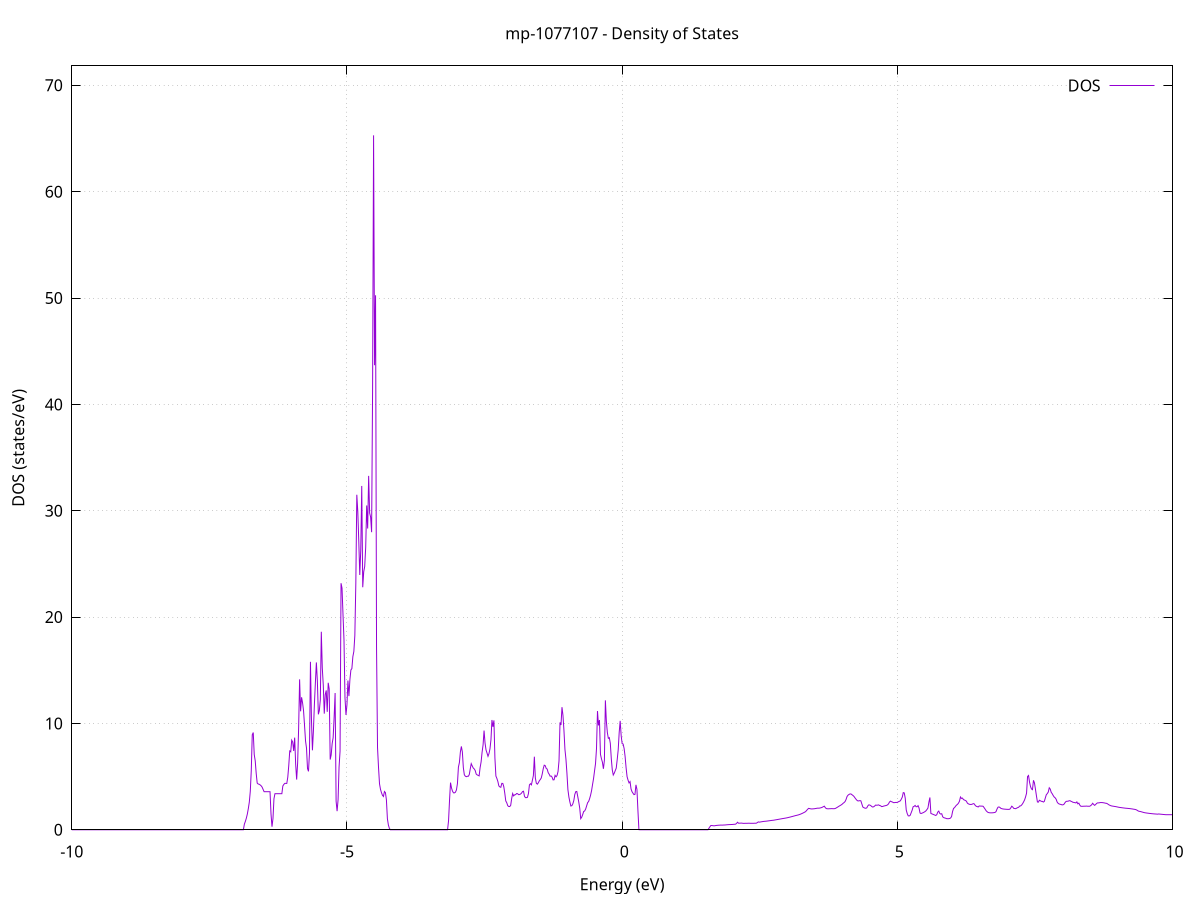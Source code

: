 set title 'mp-1077107 - Density of States'
set xlabel 'Energy (eV)'
set ylabel 'DOS (states/eV)'
set grid
set xrange [-10:10]
set yrange [0:71.830]
set xzeroaxis lt -1
set terminal png size 800,600
set output 'mp-1077107_dos_gnuplot.png'
plot '-' using 1:2 with lines title 'DOS'
-18.621400 0.000000
-18.603500 0.000000
-18.585600 0.000000
-18.567600 0.000000
-18.549700 0.000000
-18.531800 0.000000
-18.513900 0.000000
-18.495900 0.000000
-18.478000 0.000000
-18.460100 0.000000
-18.442200 0.000000
-18.424300 0.000000
-18.406300 0.000000
-18.388400 0.000000
-18.370500 0.000000
-18.352600 0.000000
-18.334600 0.000000
-18.316700 0.000000
-18.298800 0.000000
-18.280900 0.000000
-18.263000 0.000000
-18.245000 0.000000
-18.227100 0.000000
-18.209200 0.000000
-18.191300 0.000000
-18.173300 0.000000
-18.155400 0.000000
-18.137500 0.000000
-18.119600 0.000000
-18.101600 0.000000
-18.083700 0.000000
-18.065800 0.000000
-18.047900 0.000000
-18.030000 0.000000
-18.012000 0.000000
-17.994100 0.000000
-17.976200 0.000000
-17.958300 0.000000
-17.940300 0.000000
-17.922400 0.000000
-17.904500 0.000000
-17.886600 0.000000
-17.868700 0.000000
-17.850700 0.000000
-17.832800 0.000000
-17.814900 0.000000
-17.797000 0.000000
-17.779000 0.000000
-17.761100 0.000000
-17.743200 0.000000
-17.725300 0.000000
-17.707400 0.000000
-17.689400 0.000000
-17.671500 0.000000
-17.653600 0.000000
-17.635700 0.000000
-17.617700 0.000000
-17.599800 0.000000
-17.581900 0.000000
-17.564000 0.000000
-17.546100 0.000000
-17.528100 0.000000
-17.510200 0.000000
-17.492300 0.000000
-17.474400 0.000000
-17.456400 0.000000
-17.438500 0.000000
-17.420600 0.000000
-17.402700 0.000000
-17.384700 0.000000
-17.366800 0.000000
-17.348900 0.000000
-17.331000 0.000000
-17.313100 0.000000
-17.295100 0.000000
-17.277200 0.000000
-17.259300 0.000000
-17.241400 0.000000
-17.223400 0.000000
-17.205500 0.000000
-17.187600 0.000000
-17.169700 0.000000
-17.151800 0.000000
-17.133800 0.000000
-17.115900 0.000000
-17.098000 0.000000
-17.080100 0.000000
-17.062100 0.000000
-17.044200 0.000000
-17.026300 0.000000
-17.008400 0.000000
-16.990500 0.017900
-16.972500 1.040600
-16.954600 1.479300
-16.936700 1.996900
-16.918800 2.453700
-16.900800 2.913100
-16.882900 3.426600
-16.865000 4.027600
-16.847100 5.161300
-16.829100 5.847000
-16.811200 6.724800
-16.793300 8.116500
-16.775400 10.718300
-16.757500 13.734300
-16.739500 13.944000
-16.721600 10.520700
-16.703700 9.261000
-16.685800 8.918700
-16.667800 6.844300
-16.649900 5.271800
-16.632000 3.969400
-16.614100 5.339500
-16.596200 8.704400
-16.578200 6.609900
-16.560300 6.577000
-16.542400 6.527200
-16.524500 6.442800
-16.506500 6.295400
-16.488600 6.329100
-16.470700 6.439900
-16.452800 6.662900
-16.434900 7.291600
-16.416900 7.748800
-16.399000 7.462600
-16.381100 5.577400
-16.363200 2.622000
-16.345200 3.096500
-16.327300 7.919500
-16.309400 9.286500
-16.291500 9.649200
-16.273600 10.266400
-16.255600 10.268400
-16.237700 10.271900
-16.219800 19.183500
-16.201900 39.863800
-16.183900 0.000000
-16.166000 0.000000
-16.148100 0.000000
-16.130200 0.000000
-16.112200 0.000000
-16.094300 0.000000
-16.076400 0.000000
-16.058500 0.000000
-16.040600 0.000000
-16.022600 0.000000
-16.004700 0.000000
-15.986800 0.000000
-15.968900 0.000000
-15.950900 0.000000
-15.933000 0.000000
-15.915100 0.000000
-15.897200 0.000000
-15.879300 0.000000
-15.861300 0.000000
-15.843400 0.000000
-15.825500 0.000000
-15.807600 0.000000
-15.789600 0.000000
-15.771700 0.000000
-15.753800 0.000000
-15.735900 0.000000
-15.718000 0.000000
-15.700000 0.000000
-15.682100 0.000000
-15.664200 0.000000
-15.646300 0.000000
-15.628300 0.000000
-15.610400 0.000000
-15.592500 0.000000
-15.574600 0.000000
-15.556700 0.000000
-15.538700 0.000000
-15.520800 0.000000
-15.502900 0.000000
-15.485000 0.000000
-15.467000 0.000000
-15.449100 0.000000
-15.431200 0.000000
-15.413300 0.000000
-15.395300 0.000000
-15.377400 0.000000
-15.359500 0.000000
-15.341600 0.000000
-15.323700 0.000000
-15.305700 0.000000
-15.287800 0.000000
-15.269900 0.000000
-15.252000 0.000000
-15.234000 0.000000
-15.216100 0.000000
-15.198200 0.000000
-15.180300 0.000000
-15.162400 0.000000
-15.144400 0.000000
-15.126500 0.000000
-15.108600 0.000000
-15.090700 0.000000
-15.072700 0.000000
-15.054800 0.000000
-15.036900 0.000000
-15.019000 0.000000
-15.001100 0.000000
-14.983100 0.000000
-14.965200 0.000000
-14.947300 0.000000
-14.929400 0.000000
-14.911400 0.000000
-14.893500 0.000000
-14.875600 0.000000
-14.857700 0.000000
-14.839800 0.000000
-14.821800 0.000000
-14.803900 0.000000
-14.786000 0.000000
-14.768100 0.000000
-14.750100 0.000000
-14.732200 0.000000
-14.714300 0.000000
-14.696400 0.000000
-14.678400 0.000000
-14.660500 0.000000
-14.642600 0.000000
-14.624700 0.000000
-14.606800 0.000000
-14.588800 0.000000
-14.570900 0.000000
-14.553000 0.000000
-14.535100 0.000000
-14.517100 0.000000
-14.499200 0.000000
-14.481300 0.000000
-14.463400 0.000000
-14.445500 0.000000
-14.427500 0.000000
-14.409600 0.000000
-14.391700 0.000000
-14.373800 0.000000
-14.355800 0.000000
-14.337900 0.000000
-14.320000 0.000000
-14.302100 0.000000
-14.284200 0.000000
-14.266200 0.000000
-14.248300 0.000000
-14.230400 0.000000
-14.212500 0.000000
-14.194500 0.000000
-14.176600 0.000000
-14.158700 0.000000
-14.140800 0.000000
-14.122900 0.000000
-14.104900 0.000000
-14.087000 0.000000
-14.069100 0.000000
-14.051200 0.000000
-14.033200 0.000000
-14.015300 0.000000
-13.997400 0.000000
-13.979500 0.000000
-13.961500 0.000000
-13.943600 0.000000
-13.925700 0.000000
-13.907800 0.000000
-13.889900 0.000000
-13.871900 0.000000
-13.854000 0.000000
-13.836100 0.000000
-13.818200 0.000000
-13.800200 0.000000
-13.782300 0.000000
-13.764400 0.000000
-13.746500 0.000000
-13.728600 0.000000
-13.710600 0.000000
-13.692700 0.000000
-13.674800 0.000000
-13.656900 0.000000
-13.638900 0.000000
-13.621000 0.000000
-13.603100 0.000000
-13.585200 0.000000
-13.567300 0.000000
-13.549300 0.000000
-13.531400 0.000000
-13.513500 0.000000
-13.495600 0.000000
-13.477600 0.000000
-13.459700 0.000000
-13.441800 0.000000
-13.423900 0.000000
-13.405900 0.000000
-13.388000 0.000000
-13.370100 0.000000
-13.352200 0.000000
-13.334300 0.000000
-13.316300 0.000000
-13.298400 0.000000
-13.280500 0.000000
-13.262600 0.000000
-13.244600 0.000000
-13.226700 0.000000
-13.208800 0.000000
-13.190900 0.000000
-13.173000 0.000000
-13.155000 0.000000
-13.137100 0.000000
-13.119200 0.000000
-13.101300 0.000000
-13.083300 0.000000
-13.065400 0.000000
-13.047500 0.000000
-13.029600 0.000000
-13.011700 0.000000
-12.993700 0.000000
-12.975800 0.000000
-12.957900 0.000000
-12.940000 0.000000
-12.922000 0.000000
-12.904100 0.000000
-12.886200 0.000000
-12.868300 0.000000
-12.850400 0.000000
-12.832400 0.000000
-12.814500 0.000000
-12.796600 0.000000
-12.778700 0.000000
-12.760700 0.000000
-12.742800 0.000000
-12.724900 0.000000
-12.707000 0.000000
-12.689000 0.000000
-12.671100 0.000000
-12.653200 0.000000
-12.635300 0.000000
-12.617400 0.000000
-12.599400 0.000000
-12.581500 0.000000
-12.563600 0.000000
-12.545700 0.000000
-12.527700 0.000000
-12.509800 0.000000
-12.491900 0.000000
-12.474000 0.000000
-12.456100 0.000000
-12.438100 0.000000
-12.420200 0.000000
-12.402300 0.000000
-12.384400 0.000000
-12.366400 0.000000
-12.348500 0.000000
-12.330600 0.000000
-12.312700 0.000000
-12.294800 0.000000
-12.276800 0.000000
-12.258900 0.000000
-12.241000 0.000000
-12.223100 0.000000
-12.205100 0.000000
-12.187200 0.000000
-12.169300 0.000000
-12.151400 0.000000
-12.133500 0.000000
-12.115500 0.000000
-12.097600 0.000000
-12.079700 0.000000
-12.061800 0.000000
-12.043800 0.000000
-12.025900 0.000000
-12.008000 0.000000
-11.990100 0.000000
-11.972100 0.000000
-11.954200 0.000000
-11.936300 0.000000
-11.918400 0.000000
-11.900500 0.000000
-11.882500 0.000000
-11.864600 0.000000
-11.846700 0.000000
-11.828800 0.000000
-11.810800 0.000000
-11.792900 0.000000
-11.775000 0.000000
-11.757100 0.000000
-11.739200 0.000000
-11.721200 0.000000
-11.703300 0.000000
-11.685400 0.000000
-11.667500 0.000000
-11.649500 0.000000
-11.631600 0.000000
-11.613700 0.000000
-11.595800 0.000000
-11.577900 0.000000
-11.559900 0.000000
-11.542000 0.000000
-11.524100 0.000000
-11.506200 0.000000
-11.488200 0.000000
-11.470300 0.000000
-11.452400 0.000000
-11.434500 0.000000
-11.416600 0.000000
-11.398600 0.000000
-11.380700 0.000000
-11.362800 0.000000
-11.344900 0.000000
-11.326900 0.000000
-11.309000 0.000000
-11.291100 0.000000
-11.273200 0.000000
-11.255200 0.000000
-11.237300 0.000000
-11.219400 0.000000
-11.201500 0.000000
-11.183600 0.000000
-11.165600 0.000000
-11.147700 0.000000
-11.129800 0.000000
-11.111900 0.000000
-11.093900 0.000000
-11.076000 0.000000
-11.058100 0.000000
-11.040200 0.000000
-11.022300 0.000000
-11.004300 0.000000
-10.986400 0.000000
-10.968500 0.000000
-10.950600 0.000000
-10.932600 0.000000
-10.914700 0.000000
-10.896800 0.000000
-10.878900 0.000000
-10.861000 0.000000
-10.843000 0.000000
-10.825100 0.000000
-10.807200 0.000000
-10.789300 0.000000
-10.771300 0.000000
-10.753400 0.000000
-10.735500 0.000000
-10.717600 0.000000
-10.699700 0.000000
-10.681700 0.000000
-10.663800 0.000000
-10.645900 0.000000
-10.628000 0.000000
-10.610000 0.000000
-10.592100 0.000000
-10.574200 0.000000
-10.556300 0.000000
-10.538300 0.000000
-10.520400 0.000000
-10.502500 0.000000
-10.484600 0.000000
-10.466700 0.000000
-10.448700 0.000000
-10.430800 0.000000
-10.412900 0.000000
-10.395000 0.000000
-10.377000 0.000000
-10.359100 0.000000
-10.341200 0.000000
-10.323300 0.000000
-10.305400 0.000000
-10.287400 0.000000
-10.269500 0.000000
-10.251600 0.000000
-10.233700 0.000000
-10.215700 0.000000
-10.197800 0.000000
-10.179900 0.000000
-10.162000 0.000000
-10.144100 0.000000
-10.126100 0.000000
-10.108200 0.000000
-10.090300 0.000000
-10.072400 0.000000
-10.054400 0.000000
-10.036500 0.000000
-10.018600 0.000000
-10.000700 0.000000
-9.982700 0.000000
-9.964800 0.000000
-9.946900 0.000000
-9.929000 0.000000
-9.911100 0.000000
-9.893100 0.000000
-9.875200 0.000000
-9.857300 0.000000
-9.839400 0.000000
-9.821400 0.000000
-9.803500 0.000000
-9.785600 0.000000
-9.767700 0.000000
-9.749800 0.000000
-9.731800 0.000000
-9.713900 0.000000
-9.696000 0.000000
-9.678100 0.000000
-9.660100 0.000000
-9.642200 0.000000
-9.624300 0.000000
-9.606400 0.000000
-9.588500 0.000000
-9.570500 0.000000
-9.552600 0.000000
-9.534700 0.000000
-9.516800 0.000000
-9.498800 0.000000
-9.480900 0.000000
-9.463000 0.000000
-9.445100 0.000000
-9.427200 0.000000
-9.409200 0.000000
-9.391300 0.000000
-9.373400 0.000000
-9.355500 0.000000
-9.337500 0.000000
-9.319600 0.000000
-9.301700 0.000000
-9.283800 0.000000
-9.265800 0.000000
-9.247900 0.000000
-9.230000 0.000000
-9.212100 0.000000
-9.194200 0.000000
-9.176200 0.000000
-9.158300 0.000000
-9.140400 0.000000
-9.122500 0.000000
-9.104500 0.000000
-9.086600 0.000000
-9.068700 0.000000
-9.050800 0.000000
-9.032900 0.000000
-9.014900 0.000000
-8.997000 0.000000
-8.979100 0.000000
-8.961200 0.000000
-8.943200 0.000000
-8.925300 0.000000
-8.907400 0.000000
-8.889500 0.000000
-8.871600 0.000000
-8.853600 0.000000
-8.835700 0.000000
-8.817800 0.000000
-8.799900 0.000000
-8.781900 0.000000
-8.764000 0.000000
-8.746100 0.000000
-8.728200 0.000000
-8.710300 0.000000
-8.692300 0.000000
-8.674400 0.000000
-8.656500 0.000000
-8.638600 0.000000
-8.620600 0.000000
-8.602700 0.000000
-8.584800 0.000000
-8.566900 0.000000
-8.548900 0.000000
-8.531000 0.000000
-8.513100 0.000000
-8.495200 0.000000
-8.477300 0.000000
-8.459300 0.000000
-8.441400 0.000000
-8.423500 0.000000
-8.405600 0.000000
-8.387600 0.000000
-8.369700 0.000000
-8.351800 0.000000
-8.333900 0.000000
-8.316000 0.000000
-8.298000 0.000000
-8.280100 0.000000
-8.262200 0.000000
-8.244300 0.000000
-8.226300 0.000000
-8.208400 0.000000
-8.190500 0.000000
-8.172600 0.000000
-8.154700 0.000000
-8.136700 0.000000
-8.118800 0.000000
-8.100900 0.000000
-8.083000 0.000000
-8.065000 0.000000
-8.047100 0.000000
-8.029200 0.000000
-8.011300 0.000000
-7.993400 0.000000
-7.975400 0.000000
-7.957500 0.000000
-7.939600 0.000000
-7.921700 0.000000
-7.903700 0.000000
-7.885800 0.000000
-7.867900 0.000000
-7.850000 0.000000
-7.832000 0.000000
-7.814100 0.000000
-7.796200 0.000000
-7.778300 0.000000
-7.760400 0.000000
-7.742400 0.000000
-7.724500 0.000000
-7.706600 0.000000
-7.688700 0.000000
-7.670700 0.000000
-7.652800 0.000000
-7.634900 0.000000
-7.617000 0.000000
-7.599100 0.000000
-7.581100 0.000000
-7.563200 0.000000
-7.545300 0.000000
-7.527400 0.000000
-7.509400 0.000000
-7.491500 0.000000
-7.473600 0.000000
-7.455700 0.000000
-7.437800 0.000000
-7.419800 0.000000
-7.401900 0.000000
-7.384000 0.000000
-7.366100 0.000000
-7.348100 0.000000
-7.330200 0.000000
-7.312300 0.000000
-7.294400 0.000000
-7.276500 0.000000
-7.258500 0.000000
-7.240600 0.000000
-7.222700 0.000000
-7.204800 0.000000
-7.186800 0.000000
-7.168900 0.000000
-7.151000 0.000000
-7.133100 0.000000
-7.115100 0.000000
-7.097200 0.000000
-7.079300 0.000000
-7.061400 0.000000
-7.043500 0.000000
-7.025500 0.000000
-7.007600 0.000000
-6.989700 0.000000
-6.971800 0.000000
-6.953800 0.000000
-6.935900 0.000000
-6.918000 0.000000
-6.900100 0.000000
-6.882200 0.000000
-6.864200 0.529200
-6.846300 0.784500
-6.828400 1.091200
-6.810500 1.476300
-6.792500 1.990000
-6.774600 2.597600
-6.756700 3.614900
-6.738800 5.556800
-6.720900 8.934100
-6.702900 9.143700
-6.685000 7.077400
-6.667100 6.485900
-6.649200 5.298900
-6.631200 4.393300
-6.613300 4.303700
-6.595400 4.280800
-6.577500 4.218800
-6.559500 4.134600
-6.541600 4.009100
-6.523700 3.794400
-6.505800 3.580500
-6.487900 3.580600
-6.469900 3.580800
-6.452000 3.581000
-6.434100 3.581300
-6.416200 3.581700
-6.398200 3.582100
-6.380300 1.503500
-6.362400 0.287100
-6.344500 1.051500
-6.326600 2.915800
-6.308600 3.393600
-6.290700 3.393500
-6.272800 3.393600
-6.254900 3.393700
-6.236900 3.393800
-6.219000 3.394000
-6.201100 3.394300
-6.183200 3.394600
-6.165300 4.117500
-6.147300 4.264500
-6.129400 4.362800
-6.111500 4.360900
-6.093600 4.359600
-6.075600 4.935300
-6.057700 6.035300
-6.039800 7.409100
-6.021900 7.334500
-6.004000 8.423400
-5.986000 8.248200
-5.968100 7.413900
-5.950200 8.667500
-5.932300 6.165900
-5.914300 4.720400
-5.896400 6.292600
-5.878500 9.534500
-5.860600 14.145400
-5.842600 11.138300
-5.824700 12.458400
-5.806800 11.933300
-5.788900 11.183500
-5.771000 9.813200
-5.753000 8.360900
-5.735100 7.665300
-5.717200 5.765600
-5.699300 5.493400
-5.681300 7.200300
-5.663400 15.794800
-5.645500 10.422500
-5.627600 7.470500
-5.609700 9.305500
-5.591700 11.809800
-5.573800 13.838200
-5.555900 15.733400
-5.538000 14.004300
-5.520000 10.854600
-5.502100 11.203900
-5.484200 12.229800
-5.466300 18.618800
-5.448400 15.205900
-5.430400 13.603400
-5.412500 10.920100
-5.394600 12.712600
-5.376700 13.103400
-5.358700 11.089000
-5.340800 13.821600
-5.322900 13.244600
-5.305000 6.602200
-5.287100 7.032100
-5.269100 8.106100
-5.251200 8.653000
-5.233300 10.580800
-5.215400 12.859300
-5.197400 2.688400
-5.179500 1.750500
-5.161600 2.821500
-5.143700 5.904300
-5.125700 7.383100
-5.107800 23.183800
-5.089900 22.718000
-5.072000 20.229600
-5.054100 17.850000
-5.036100 12.422100
-5.018200 10.798100
-5.000300 11.739600
-4.982400 14.030300
-4.964400 12.570800
-4.946500 14.125100
-4.928600 15.025600
-4.910700 15.159800
-4.892800 16.281800
-4.874800 16.773600
-4.856900 18.269400
-4.839000 23.167900
-4.821100 31.502900
-4.803100 29.894500
-4.785200 27.104100
-4.767300 23.960000
-4.749400 26.331700
-4.731500 32.333500
-4.713500 22.804900
-4.695600 24.250400
-4.677700 24.763100
-4.659800 26.556800
-4.641800 30.496200
-4.623900 28.327300
-4.606000 33.275500
-4.588100 29.784800
-4.570200 29.403500
-4.552200 27.981600
-4.534300 41.462000
-4.516400 65.300400
-4.498500 43.682100
-4.480500 50.257100
-4.462600 17.129200
-4.444700 7.725900
-4.426800 5.867400
-4.408800 4.325700
-4.390900 3.802000
-4.373000 3.486300
-4.355100 3.239700
-4.337200 3.130700
-4.319200 3.598700
-4.301300 3.496500
-4.283400 2.815700
-4.265500 1.046200
-4.247500 0.449500
-4.229600 0.139600
-4.211700 0.000000
-4.193800 0.000000
-4.175900 0.000000
-4.157900 0.000000
-4.140000 0.000000
-4.122100 0.000000
-4.104200 0.000000
-4.086200 0.000000
-4.068300 0.000000
-4.050400 0.000000
-4.032500 0.000000
-4.014600 0.000000
-3.996600 0.000000
-3.978700 0.000000
-3.960800 0.000000
-3.942900 0.000000
-3.924900 0.000000
-3.907000 0.000000
-3.889100 0.000000
-3.871200 0.000000
-3.853300 0.000000
-3.835300 0.000000
-3.817400 0.000000
-3.799500 0.000000
-3.781600 0.000000
-3.763600 0.000000
-3.745700 0.000000
-3.727800 0.000000
-3.709900 0.000000
-3.691900 0.000000
-3.674000 0.000000
-3.656100 0.000000
-3.638200 0.000000
-3.620300 0.000000
-3.602300 0.000000
-3.584400 0.000000
-3.566500 0.000000
-3.548600 0.000000
-3.530600 0.000000
-3.512700 0.000000
-3.494800 0.000000
-3.476900 0.000000
-3.459000 0.000000
-3.441000 0.000000
-3.423100 0.000000
-3.405200 0.000000
-3.387300 0.000000
-3.369300 0.000000
-3.351400 0.000000
-3.333500 0.000000
-3.315600 0.000000
-3.297700 0.000000
-3.279700 0.000000
-3.261800 0.000000
-3.243900 0.000000
-3.226000 0.000000
-3.208000 0.000000
-3.190100 0.000000
-3.172200 0.000000
-3.154300 0.849800
-3.136300 2.790000
-3.118400 4.434100
-3.100500 3.932500
-3.082600 3.634600
-3.064700 3.474700
-3.046700 3.469600
-3.028800 3.533600
-3.010900 3.749000
-2.993000 4.333200
-2.975000 5.888900
-2.957100 6.319300
-2.939200 7.326000
-2.921300 7.838400
-2.903400 7.315600
-2.885400 5.837200
-2.867500 5.172500
-2.849600 5.040200
-2.831700 4.990800
-2.813700 5.032200
-2.795800 5.030200
-2.777900 5.183100
-2.760000 5.723100
-2.742100 6.214900
-2.724100 6.005300
-2.706200 5.814600
-2.688300 5.724800
-2.670400 5.575500
-2.652400 5.245300
-2.634500 5.159200
-2.616600 5.117500
-2.598700 5.066200
-2.580800 5.843900
-2.562800 6.383000
-2.544900 7.296100
-2.527000 7.973200
-2.509100 9.327200
-2.491100 8.152800
-2.473200 7.504800
-2.455300 7.215600
-2.437400 6.907400
-2.419400 7.163900
-2.401500 7.614600
-2.383600 8.469600
-2.365700 10.322600
-2.347800 9.685600
-2.329800 10.286500
-2.311900 6.756400
-2.294000 5.054000
-2.276100 4.828500
-2.258100 4.540300
-2.240200 4.121600
-2.222300 4.029200
-2.204400 3.994700
-2.186500 4.365200
-2.168500 4.356700
-2.150600 4.050900
-2.132700 3.448300
-2.114800 2.715700
-2.096800 2.542700
-2.078900 2.265300
-2.061000 2.190100
-2.043100 2.182400
-2.025200 2.294600
-2.007200 2.939500
-1.989300 3.409300
-1.971400 3.184700
-1.953500 3.287000
-1.935500 3.302500
-1.917600 3.408000
-1.899700 3.393600
-1.881800 3.301500
-1.863900 3.311200
-1.845900 3.360700
-1.828000 3.448000
-1.810100 3.589000
-1.792200 3.624200
-1.774200 3.140200
-1.756300 3.020000
-1.738400 3.019600
-1.720500 3.053300
-1.702500 3.409400
-1.684600 4.222200
-1.666700 4.332200
-1.648800 4.225300
-1.630900 4.655300
-1.612900 5.095200
-1.595000 6.869400
-1.577100 4.864100
-1.559200 4.380400
-1.541200 4.287600
-1.523300 4.415100
-1.505400 4.598700
-1.487500 4.721700
-1.469600 4.870800
-1.451600 5.253600
-1.433700 5.741800
-1.415800 6.074300
-1.397900 6.030000
-1.379900 5.771900
-1.362000 5.705700
-1.344100 5.372200
-1.326200 5.228100
-1.308300 5.039400
-1.290300 5.055500
-1.272400 4.939800
-1.254500 4.687900
-1.236600 4.703100
-1.218600 5.114900
-1.200700 4.979500
-1.182800 5.106700
-1.164900 5.478700
-1.147000 6.484900
-1.129000 10.094200
-1.111100 9.853800
-1.093200 11.527700
-1.075300 10.764100
-1.057300 9.326400
-1.039400 7.556500
-1.021500 6.656500
-1.003600 5.349700
-0.985600 3.781100
-0.967700 3.082300
-0.949800 2.616800
-0.931900 2.234600
-0.914000 2.265300
-0.896000 2.436600
-0.878100 2.752600
-0.860200 3.322400
-0.842300 3.586300
-0.824300 3.602200
-0.806400 3.119500
-0.788500 2.617900
-0.770600 2.031500
-0.752700 1.043900
-0.734700 1.183300
-0.716800 1.430900
-0.698900 1.718900
-0.681000 1.769500
-0.663000 1.953400
-0.645100 2.249000
-0.627200 2.550400
-0.609300 2.658500
-0.591400 2.920800
-0.573400 3.257300
-0.555500 3.680900
-0.537600 4.258800
-0.519700 4.808000
-0.501700 5.532500
-0.483800 6.217800
-0.465900 7.636900
-0.448000 11.162700
-0.430100 9.813600
-0.412100 10.319500
-0.394200 7.094500
-0.376300 6.681200
-0.358400 6.352500
-0.340400 5.731300
-0.322500 6.531200
-0.304600 12.171700
-0.286700 10.194400
-0.268700 9.135600
-0.250800 8.597000
-0.232900 8.660000
-0.215000 8.135700
-0.197100 6.682200
-0.179100 5.626800
-0.161200 5.150600
-0.143300 5.321000
-0.125400 5.562900
-0.107400 5.793700
-0.089500 6.611000
-0.071600 7.518300
-0.053700 9.140500
-0.035800 10.240500
-0.017800 8.846600
0.000100 8.101200
0.018000 8.064100
0.035900 7.640500
0.053900 6.886800
0.071800 5.829800
0.089700 4.992200
0.107600 4.661600
0.125500 4.407100
0.143500 4.527500
0.161400 3.844900
0.179300 3.582700
0.197200 3.438100
0.215200 3.303000
0.233100 3.328500
0.251000 4.225600
0.268900 3.796100
0.286900 1.801700
0.304800 0.009300
0.322700 0.000000
0.340600 0.000000
0.358500 0.000000
0.376500 0.000000
0.394400 0.000000
0.412300 0.000000
0.430200 0.000000
0.448200 0.000000
0.466100 0.000000
0.484000 0.000000
0.501900 0.000000
0.519800 0.000000
0.537800 0.000000
0.555700 0.000000
0.573600 0.000000
0.591500 0.000000
0.609500 0.000000
0.627400 0.000000
0.645300 0.000000
0.663200 0.000000
0.681100 0.000000
0.699100 0.000000
0.717000 0.000000
0.734900 0.000000
0.752800 0.000000
0.770800 0.000000
0.788700 0.000000
0.806600 0.000000
0.824500 0.000000
0.842400 0.000000
0.860400 0.000000
0.878300 0.000000
0.896200 0.000000
0.914100 0.000000
0.932100 0.000000
0.950000 0.000000
0.967900 0.000000
0.985800 0.000000
1.003800 0.000000
1.021700 0.000000
1.039600 0.000000
1.057500 0.000000
1.075400 0.000000
1.093400 0.000000
1.111300 0.000000
1.129200 0.000000
1.147100 0.000000
1.165100 0.000000
1.183000 0.000000
1.200900 0.000000
1.218800 0.000000
1.236700 0.000000
1.254700 0.000000
1.272600 0.000000
1.290500 0.000000
1.308400 0.000000
1.326400 0.000000
1.344300 0.000000
1.362200 0.000000
1.380100 0.000000
1.398000 0.000000
1.416000 0.000000
1.433900 0.000000
1.451800 0.000000
1.469700 0.000000
1.487700 0.000000
1.505600 0.000000
1.523500 0.000000
1.541400 0.000000
1.559300 0.000000
1.577300 0.145100
1.595200 0.287900
1.613100 0.404200
1.631000 0.397200
1.649000 0.384700
1.666900 0.372800
1.684800 0.379400
1.702700 0.400800
1.720700 0.413700
1.738600 0.422700
1.756500 0.429500
1.774400 0.434200
1.792300 0.442400
1.810300 0.438600
1.828200 0.441700
1.846100 0.445600
1.864000 0.450600
1.882000 0.458300
1.899900 0.468100
1.917800 0.477200
1.935700 0.484000
1.953600 0.488500
1.971600 0.492100
1.989500 0.496000
2.007400 0.502000
2.025300 0.509700
2.043300 0.518100
2.061200 0.526800
2.079100 0.601800
2.097000 0.708500
2.114900 0.615100
2.132900 0.619900
2.150800 0.624400
2.168700 0.628000
2.186600 0.614500
2.204600 0.602800
2.222500 0.605700
2.240400 0.608000
2.258300 0.609900
2.276200 0.611500
2.294200 0.612900
2.312100 0.614500
2.330000 0.608000
2.347900 0.608800
2.365900 0.609900
2.383800 0.611100
2.401700 0.612700
2.419600 0.615600
2.437600 0.618500
2.455500 0.672200
2.473400 0.739800
2.491300 0.716200
2.509200 0.732200
2.527200 0.748100
2.545100 0.763500
2.563000 0.780300
2.580900 0.791600
2.598900 0.799600
2.616800 0.808700
2.634700 0.821100
2.652600 0.833100
2.670500 0.846000
2.688500 0.859000
2.706400 0.872000
2.724300 0.885000
2.742200 0.893000
2.760200 0.905800
2.778100 0.923400
2.796000 0.940100
2.813900 0.956500
2.831800 0.973100
2.849800 0.990100
2.867700 1.007100
2.885600 1.023900
2.903500 1.040800
2.921500 1.057800
2.939400 1.072800
2.957300 1.088400
2.975200 1.105300
2.993100 1.122800
3.011100 1.143800
3.029000 1.167100
3.046900 1.189200
3.064800 1.212800
3.082800 1.237500
3.100700 1.262400
3.118600 1.287700
3.136500 1.313100
3.154500 1.338500
3.172400 1.359800
3.190300 1.382400
3.208200 1.408700
3.226100 1.440800
3.244100 1.476800
3.262000 1.516400
3.279900 1.559900
3.297800 1.606500
3.315800 1.654800
3.333700 1.708800
3.351600 1.817100
3.369500 1.919900
3.387400 2.013700
3.405400 1.995400
3.423300 1.970800
3.441200 1.958500
3.459100 1.962900
3.477100 1.969900
3.495000 1.979900
3.512900 1.995800
3.530800 2.015400
3.548700 2.030000
3.566700 2.029800
3.584600 2.036700
3.602500 2.055300
3.620400 2.082000
3.638400 2.121000
3.656300 2.175700
3.674200 2.218300
3.692100 2.074100
3.710000 1.993900
3.728000 1.973200
3.745900 1.971900
3.763800 1.977900
3.781700 1.982900
3.799700 1.984900
3.817600 1.985900
3.835500 1.978300
3.853400 1.980000
3.871400 2.001000
3.889300 2.050200
3.907200 2.106500
3.925100 2.164600
3.943000 2.224400
3.961000 2.279800
3.978900 2.333800
3.996800 2.400100
4.014700 2.490100
4.032700 2.559400
4.050600 2.653100
4.068500 2.850300
4.086400 3.126500
4.104300 3.253200
4.122300 3.321100
4.140200 3.369600
4.158100 3.368200
4.176000 3.295800
4.194000 3.224800
4.211900 3.138500
4.229800 3.007800
4.247700 2.884700
4.265600 2.775800
4.283600 2.712400
4.301500 2.717100
4.319400 2.741700
4.337300 2.723300
4.355300 2.430000
4.373200 2.141900
4.391100 2.083300
4.409000 2.038200
4.427000 2.021800
4.444900 2.058800
4.462800 2.239100
4.480700 2.341300
4.498600 2.326800
4.516600 2.278200
4.534500 2.190700
4.552400 2.137600
4.570300 2.162200
4.588300 2.234100
4.606200 2.322400
4.624100 2.308300
4.642000 2.317400
4.659900 2.339800
4.677900 2.283700
4.695800 2.259300
4.713700 2.182400
4.731600 2.187700
4.749600 2.224200
4.767500 2.247800
4.785400 2.269700
4.803300 2.291500
4.821200 2.339100
4.839200 2.429900
4.857100 2.604000
4.875000 2.692800
4.892900 2.642300
4.910900 2.610700
4.928800 2.553700
4.946700 2.550400
4.964600 2.569400
4.982500 2.572100
5.000500 2.575000
5.018400 2.630600
5.036300 2.673100
5.054200 2.718200
5.072200 2.876500
5.090100 3.068900
5.108000 3.495800
5.125900 3.466200
5.143900 2.966100
5.161800 1.861500
5.179700 1.524400
5.197600 1.312400
5.215500 1.297900
5.233500 1.356600
5.251400 1.596200
5.269300 1.836000
5.287200 2.163600
5.305200 2.203300
5.323100 2.288700
5.341000 2.170000
5.358900 2.172700
5.376800 2.269600
5.394800 2.042000
5.412700 1.575300
5.430600 1.526500
5.448500 1.562600
5.466500 1.602200
5.484400 1.650700
5.502300 1.706600
5.520200 1.783100
5.538100 1.903600
5.556100 2.039000
5.574000 2.601500
5.591900 3.037400
5.609800 1.536400
5.627800 1.497500
5.645700 1.458700
5.663600 1.419800
5.681500 1.381200
5.699400 1.343600
5.717400 1.425400
5.735300 1.668600
5.753200 1.757000
5.771100 1.535100
5.789100 1.478400
5.807000 1.507500
5.824900 1.217500
5.842800 1.143300
5.860800 1.110500
5.878700 1.086700
5.896600 1.044800
5.914500 1.042000
5.932400 1.041700
5.950400 1.061600
5.968300 1.107200
5.986200 1.251100
6.004100 1.718900
6.022100 2.014800
6.040000 2.079300
6.057900 2.215400
6.075800 2.318400
6.093700 2.394200
6.111700 2.508700
6.129600 2.694000
6.147500 3.082600
6.165400 2.949200
6.183400 2.980200
6.201300 2.840700
6.219200 2.797500
6.237100 2.750600
6.255000 2.692000
6.273000 2.505600
6.290900 2.438600
6.308800 2.396500
6.326700 2.379300
6.344700 2.382200
6.362600 2.410900
6.380500 2.459600
6.398400 2.431200
6.416300 2.284400
6.434300 2.211000
6.452200 2.177300
6.470100 2.145200
6.488000 2.237900
6.506000 2.229900
6.523900 2.222300
6.541800 2.226400
6.559700 2.204200
6.577700 2.072900
6.595600 1.937100
6.613500 1.789300
6.631400 1.697600
6.649300 1.629700
6.667300 1.605100
6.685200 1.594500
6.703100 1.591300
6.721000 1.593400
6.739000 1.600200
6.756900 1.613500
6.774800 1.630800
6.792700 1.702100
6.810600 1.938700
6.828600 2.117800
6.846500 2.149000
6.864400 2.098900
6.882300 2.013100
6.900300 1.981700
6.918200 1.958700
6.936100 1.947100
6.954000 1.936700
6.971900 1.929400
6.989900 1.923900
7.007800 1.919500
7.025700 1.916800
7.043600 1.935700
7.061600 2.055600
7.079500 2.216400
7.097400 2.136700
7.115300 2.013100
7.133200 1.996800
7.151200 1.983600
7.169100 2.037100
7.187000 2.084400
7.204900 2.117300
7.222900 2.232900
7.240800 2.244500
7.258700 2.328000
7.276600 2.454900
7.294600 2.623100
7.312500 2.811600
7.330400 3.093200
7.348300 3.441900
7.366200 5.007700
7.384200 5.104700
7.402100 4.484500
7.420000 4.065200
7.437900 3.836600
7.455900 3.773700
7.473800 4.651800
7.491700 4.408600
7.509600 3.826100
7.527500 3.198400
7.545500 2.615100
7.563400 2.599800
7.581300 2.777100
7.599200 2.728900
7.617200 2.674000
7.635100 2.670000
7.653000 2.606600
7.670900 2.666600
7.688800 2.984700
7.706800 3.291400
7.724700 3.401900
7.742600 3.547600
7.760500 3.948600
7.778500 3.828700
7.796400 3.518900
7.814300 3.393700
7.832200 3.220900
7.850200 3.081200
7.868100 3.005400
7.886000 2.870100
7.903900 2.607800
7.921800 2.489700
7.939800 2.427600
7.957700 2.397600
7.975600 2.375800
7.993500 2.340600
8.011500 2.349700
8.029400 2.406500
8.047300 2.552900
8.065200 2.658600
8.083100 2.685500
8.101100 2.685600
8.119000 2.721800
8.136900 2.735800
8.154800 2.682700
8.172800 2.642900
8.190700 2.586500
8.208600 2.570700
8.226500 2.551200
8.244400 2.524800
8.262400 2.621400
8.280300 2.438800
8.298200 2.505100
8.316100 2.314700
8.334100 2.214800
8.352000 2.206500
8.369900 2.210100
8.387800 2.213900
8.405700 2.218700
8.423700 2.222900
8.441600 2.223900
8.459500 2.214400
8.477400 2.211200
8.495400 2.210600
8.513300 2.270800
8.531200 2.353800
8.549100 2.491500
8.567100 2.383200
8.585000 2.296500
8.602900 2.369600
8.620800 2.475600
8.638700 2.528200
8.656700 2.529700
8.674600 2.543300
8.692500 2.560400
8.710400 2.560500
8.728400 2.553600
8.746300 2.539600
8.764200 2.522300
8.782100 2.498000
8.800000 2.489200
8.818000 2.445100
8.835900 2.376600
8.853800 2.320500
8.871700 2.280700
8.889700 2.245600
8.907600 2.228300
8.925500 2.213800
8.943400 2.199000
8.961300 2.183600
8.979300 2.166400
8.997200 2.146500
9.015100 2.125200
9.033000 2.107400
9.051000 2.093800
9.068900 2.080700
9.086800 2.068200
9.104700 2.056000
9.122600 2.044300
9.140600 2.033500
9.158500 2.024100
9.176400 2.016100
9.194300 2.007700
9.212300 1.997700
9.230200 1.986300
9.248100 1.972200
9.266000 1.960800
9.284000 1.943500
9.301900 1.928500
9.319800 1.913900
9.337700 1.886700
9.355600 1.840700
9.373600 1.777000
9.391500 1.737900
9.409400 1.724400
9.427300 1.701400
9.445300 1.674300
9.463200 1.647400
9.481100 1.620700
9.499000 1.601500
9.516900 1.585800
9.534900 1.573200
9.552800 1.560100
9.570700 1.547300
9.588600 1.536000
9.606600 1.525100
9.624500 1.514500
9.642400 1.504300
9.660300 1.495400
9.678200 1.488200
9.696200 1.481300
9.714100 1.474700
9.732000 1.468500
9.749900 1.486600
9.767900 1.475100
9.785800 1.465100
9.803700 1.455800
9.821600 1.447100
9.839500 1.437000
9.857500 1.428200
9.875400 1.420400
9.893300 1.418500
9.911200 1.417700
9.929200 1.417100
9.947100 1.416500
9.965000 1.416000
9.982900 1.415300
10.000900 1.414400
10.018800 1.413200
10.036700 1.516700
10.054600 1.827300
10.072500 2.012900
10.090500 1.878000
10.108400 1.836200
10.126300 1.872300
10.144200 1.909800
10.162200 1.953700
10.180100 2.005800
10.198000 2.059500
10.215900 2.117700
10.233800 2.183800
10.251800 2.233600
10.269700 2.274700
10.287600 2.333800
10.305500 2.421300
10.323500 2.448800
10.341400 2.492300
10.359300 2.536600
10.377200 2.582300
10.395100 2.637100
10.413100 2.702100
10.431000 2.774300
10.448900 2.843900
10.466800 2.914900
10.484800 2.986900
10.502700 3.021900
10.520600 2.908400
10.538500 2.880400
10.556400 2.867200
10.574400 2.895100
10.592300 2.948800
10.610200 3.070600
10.628100 3.095900
10.646100 3.023400
10.664000 2.981600
10.681900 2.949900
10.699800 2.971100
10.717800 3.015100
10.735700 3.046600
10.753600 3.068400
10.771500 3.095400
10.789400 3.063100
10.807400 2.953500
10.825300 2.876400
10.843200 2.795800
10.861100 2.720200
10.879100 2.632100
10.897000 2.540700
10.914900 2.468200
10.932800 2.393800
10.950700 2.314900
10.968700 2.226000
10.986600 2.148100
11.004500 2.066400
11.022400 1.990200
11.040400 1.849800
11.058300 1.656700
11.076200 1.449300
11.094100 1.288200
11.112000 1.207000
11.130000 1.151900
11.147900 1.110000
11.165800 1.071300
11.183700 1.035200
11.201700 0.999100
11.219600 0.971000
11.237500 0.944400
11.255400 0.917100
11.273400 0.888800
11.291300 0.869700
11.309200 0.853700
11.327100 0.837300
11.345000 0.820400
11.363000 0.808900
11.380900 0.790200
11.398800 0.766700
11.416700 0.752400
11.434700 0.740200
11.452600 0.730000
11.470500 0.721900
11.488400 0.715500
11.506300 0.709900
11.524300 0.706100
11.542200 0.705100
11.560100 0.705100
11.578000 0.706400
11.596000 0.710400
11.613900 0.716900
11.631800 0.726900
11.649700 0.750100
11.667600 0.761700
11.685600 0.770000
11.703500 0.779000
11.721400 0.792900
11.739300 0.807200
11.757300 0.823400
11.775200 0.839200
11.793100 0.850100
11.811000 0.860100
11.828900 0.869100
11.846900 0.876000
11.864800 0.882700
11.882700 0.889900
11.900600 0.898600
11.918600 0.909300
11.936500 0.927600
11.954400 0.937200
11.972300 0.953100
11.990300 0.979600
12.008200 1.020800
12.026100 1.063200
12.044000 1.092500
12.061900 1.134700
12.079900 1.204600
12.097800 1.279800
12.115700 1.413900
12.133600 1.583400
12.151600 1.612800
12.169500 1.644800
12.187400 1.693800
12.205300 1.623600
12.223200 1.568700
12.241200 1.574300
12.259100 1.563600
12.277000 1.554000
12.294900 1.539800
12.312900 1.513300
12.330800 1.501700
12.348700 1.490600
12.366600 1.489700
12.384500 1.471100
12.402500 1.476700
12.420400 1.484500
12.438300 1.492500
12.456200 1.500200
12.474200 1.505400
12.492100 1.512800
12.510000 1.521300
12.527900 1.525200
12.545800 1.527000
12.563800 1.529800
12.581700 1.531500
12.599600 1.529400
12.617500 1.604400
12.635500 1.602500
12.653400 1.591700
12.671300 1.603900
12.689200 1.620500
12.707200 1.640300
12.725100 1.676900
12.743000 1.722100
12.760900 1.766300
12.778800 1.802800
12.796800 1.832800
12.814700 1.874300
12.832600 2.060500
12.850500 3.274000
12.868500 2.891800
12.886400 2.524600
12.904300 2.126400
12.922200 2.006400
12.940100 1.946600
12.958100 1.892400
12.976000 1.860000
12.993900 1.894100
13.011800 1.928500
13.029800 1.930700
13.047700 1.973800
13.065600 2.069400
13.083500 2.184300
13.101400 2.342500
13.119400 2.503900
13.137300 2.648400
13.155200 2.793900
13.173100 3.006700
13.191100 3.212400
13.209000 3.355300
13.226900 3.651100
13.244800 3.786000
13.262700 3.880000
13.280700 3.918500
13.298600 3.931800
13.316500 3.842800
13.334400 3.691300
13.352400 3.581300
13.370300 3.465500
13.388200 3.371300
13.406100 3.317800
13.424100 3.255000
13.442000 3.210600
13.459900 3.180000
13.477800 3.084700
13.495700 2.956200
13.513700 2.807600
13.531600 2.649000
13.549500 2.516300
13.567400 2.468500
13.585400 2.336300
13.603300 2.215100
13.621200 2.073600
13.639100 2.017500
13.657000 1.966600
13.675000 1.895200
13.692900 1.826200
13.710800 1.751700
13.728700 1.670300
13.746700 1.614800
13.764600 1.564900
13.782500 1.517800
13.800400 1.487900
13.818300 1.470900
13.836300 1.459700
13.854200 1.459800
13.872100 1.488200
13.890000 1.508400
13.908000 1.523600
13.925900 1.522500
13.943800 1.513900
13.961700 1.478700
13.979600 1.438800
13.997600 1.340700
14.015500 1.329800
14.033400 1.345400
14.051300 1.359800
14.069300 1.377600
14.087200 1.395000
14.105100 1.406600
14.123000 1.425700
14.141000 1.442500
14.158900 1.462100
14.176800 1.486700
14.194700 1.514400
14.212600 1.425300
14.230600 1.400600
14.248500 1.424000
14.266400 1.474600
14.284300 1.555700
14.302300 1.622400
14.320200 1.667900
14.338100 1.701600
14.356000 1.737500
14.373900 1.721500
14.391900 1.742900
14.409800 1.835400
14.427700 1.942400
14.445600 1.845700
14.463600 1.782800
14.481500 1.789000
14.499400 1.828200
14.517300 1.896000
14.535200 1.971100
14.553200 2.041800
14.571100 2.118600
14.589000 2.282600
14.606900 2.449600
14.624900 2.646400
14.642800 2.771800
14.660700 2.831700
14.678600 2.626600
14.696600 2.419800
14.714500 2.404500
14.732400 2.336100
14.750300 2.291200
14.768200 2.207200
14.786200 2.018000
14.804100 1.965900
14.822000 1.937100
14.839900 1.939100
14.857900 1.993800
14.875800 2.136300
14.893700 2.185000
14.911600 1.794700
14.929500 1.597100
14.947500 1.417600
14.965400 1.251200
14.983300 1.106200
15.001200 0.984900
15.019200 0.873200
15.037100 0.767600
15.055000 0.680100
15.072900 0.621100
15.090800 0.590300
15.108800 0.567800
15.126700 0.550800
15.144600 0.531200
15.162500 0.513300
15.180500 0.496800
15.198400 0.481300
15.216300 0.462900
15.234200 0.444700
15.252100 0.439800
15.270100 0.446800
15.288000 0.444500
15.305900 0.435700
15.323800 0.426000
15.341800 0.418200
15.359700 0.412100
15.377600 0.387100
15.395500 0.311400
15.413500 0.254800
15.431400 0.212000
15.449300 0.173200
15.467200 0.139800
15.485100 0.117700
15.503100 0.105900
15.521000 0.094700
15.538900 0.082900
15.556800 0.070400
15.574800 0.057300
15.592700 0.043600
15.610600 0.000000
15.628500 0.000000
15.646400 0.000000
15.664400 0.000000
15.682300 0.000000
15.700200 0.000000
15.718100 0.000000
15.736100 0.000000
15.754000 0.000000
15.771900 0.000000
15.789800 0.000000
15.807700 0.000000
15.825700 0.000000
15.843600 0.000000
15.861500 0.000000
15.879400 0.000000
15.897400 0.000000
15.915300 0.000000
15.933200 0.000000
15.951100 0.000000
15.969000 0.000000
15.987000 0.000000
16.004900 0.000000
16.022800 0.000000
16.040700 0.000000
16.058700 0.000000
16.076600 0.000000
16.094500 0.000000
16.112400 0.000000
16.130400 0.000000
16.148300 0.000000
16.166200 0.000000
16.184100 0.000000
16.202000 0.000000
16.220000 0.000000
16.237900 0.000000
16.255800 0.000000
16.273700 0.000000
16.291700 0.000000
16.309600 0.000000
16.327500 0.000000
16.345400 0.000000
16.363300 0.000000
16.381300 0.000000
16.399200 0.000000
16.417100 0.000000
16.435000 0.000000
16.453000 0.000000
16.470900 0.000000
16.488800 0.000000
16.506700 0.000000
16.524600 0.000000
16.542600 0.000000
16.560500 0.000000
16.578400 0.000000
16.596300 0.000000
16.614300 0.000000
16.632200 0.000000
16.650100 0.000000
16.668000 0.000000
16.685900 0.000000
16.703900 0.000000
16.721800 0.000000
16.739700 0.000000
16.757600 0.000000
16.775600 0.000000
16.793500 0.000000
16.811400 0.000000
16.829300 0.000000
16.847300 0.000000
16.865200 0.000000
16.883100 0.000000
16.901000 0.000000
16.918900 0.000000
16.936900 0.000000
16.954800 0.000000
16.972700 0.000000
16.990600 0.000000
17.008600 0.000000
17.026500 0.000000
17.044400 0.000000
17.062300 0.000000
17.080200 0.000000
17.098200 0.000000
17.116100 0.000000
17.134000 0.000000
17.151900 0.000000
17.169900 0.000000
17.187800 0.000000
17.205700 0.000000
17.223600 0.000000
e
